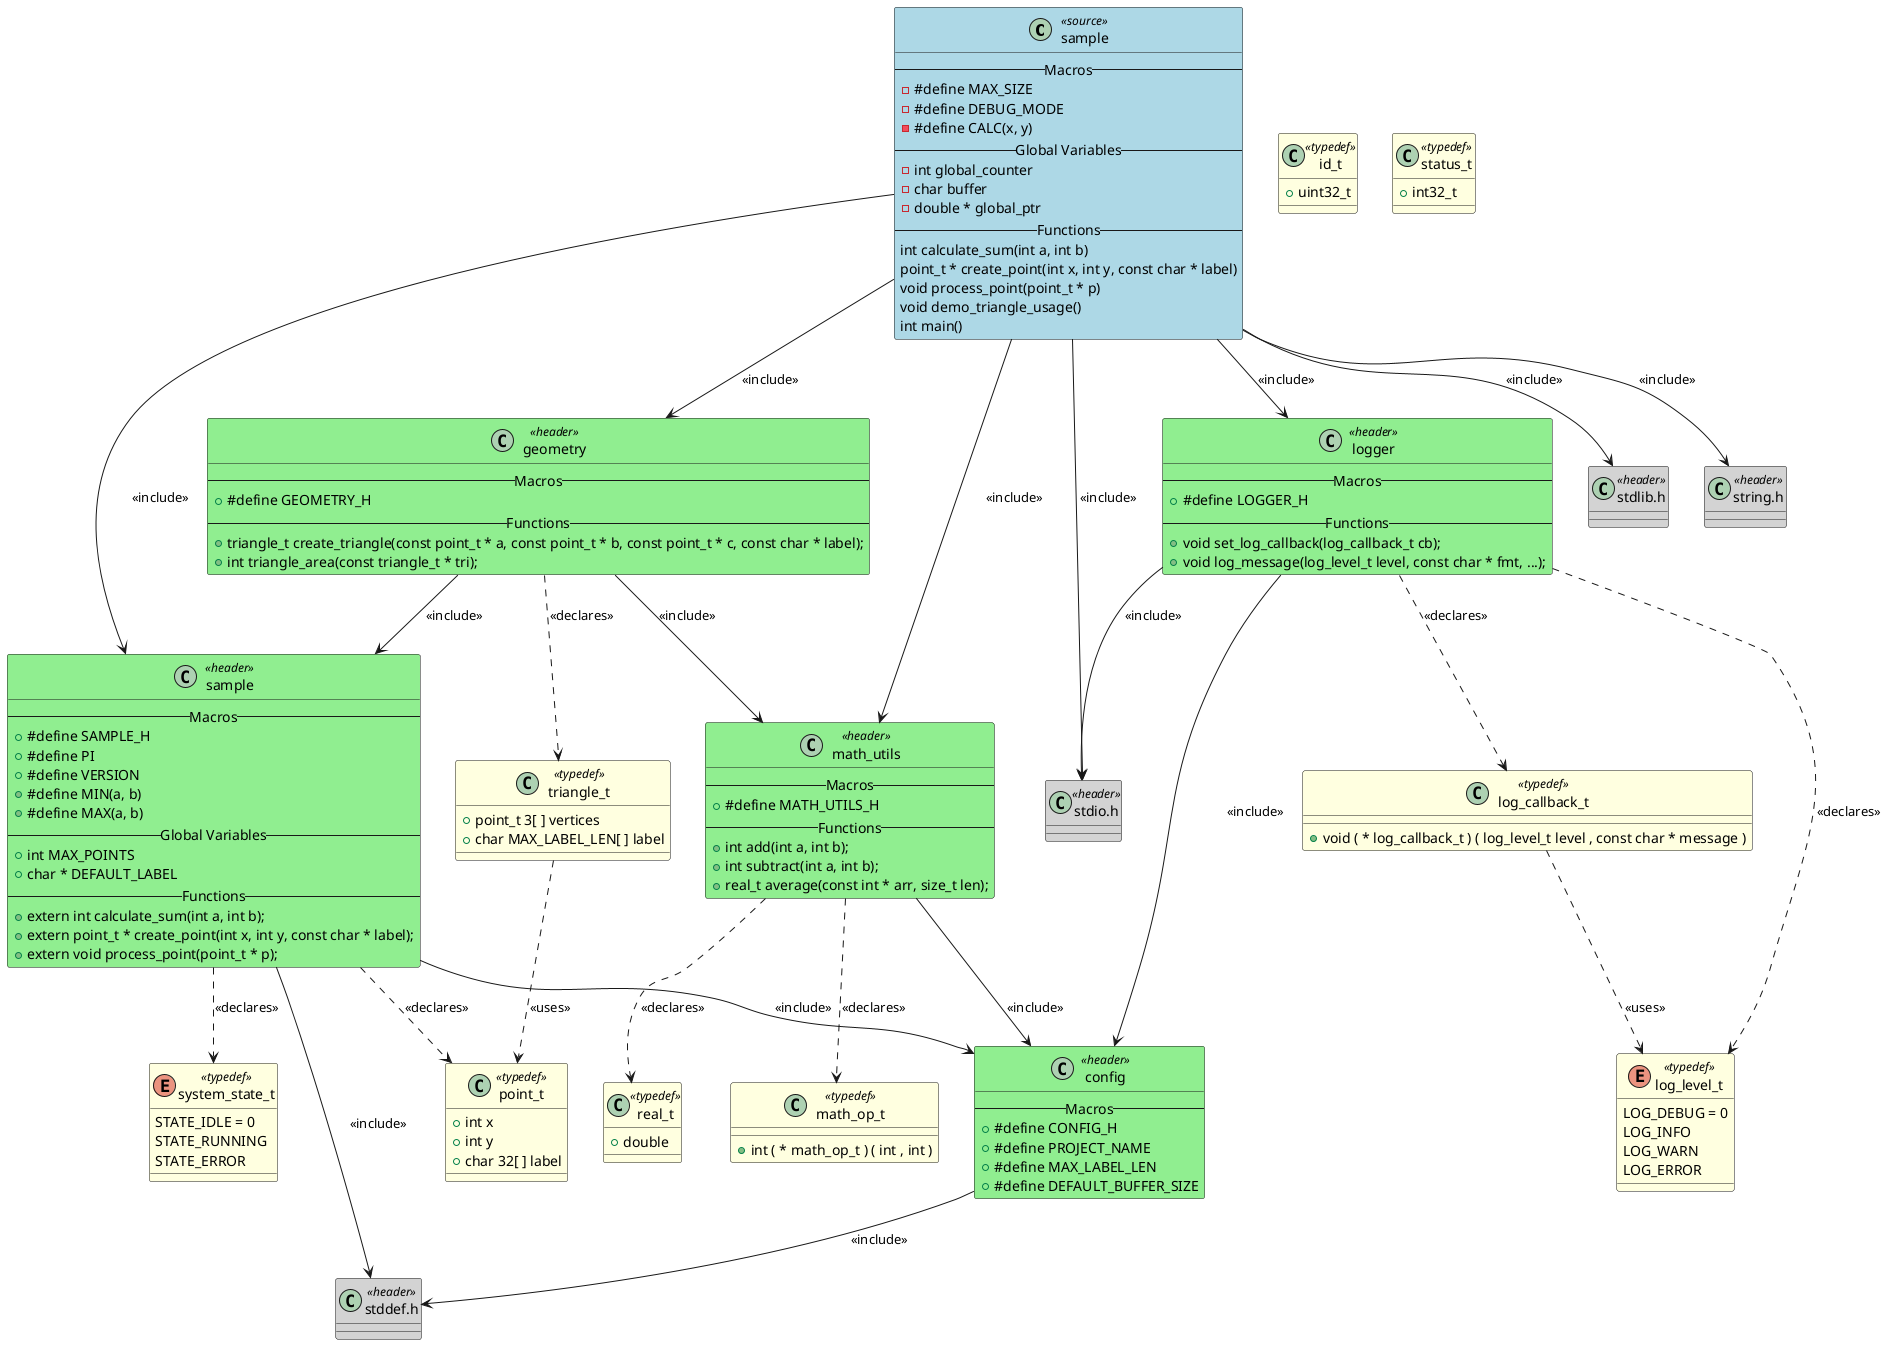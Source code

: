 @startuml sample

class "sample" as SAMPLE <<source>> #LightBlue
{
-- Macros --
- #define MAX_SIZE
- #define DEBUG_MODE
- #define CALC(x, y)
-- Global Variables --
- int global_counter
- char buffer
- double * global_ptr
-- Functions --
int calculate_sum(int a, int b)
point_t * create_point(int x, int y, const char * label)
void process_point(point_t * p)
void demo_triangle_usage()
int main()
}

class "stdio.h" as HEADER_STDIO <<header>> #LightGray
{
}

class "stdlib.h" as HEADER_STDLIB <<header>> #LightGray
{
}

class "string.h" as HEADER_STRING <<header>> #LightGray
{
}

class "sample" as HEADER_SAMPLE <<header>> #LightGreen
{
-- Macros --
+ #define SAMPLE_H
+ #define PI
+ #define VERSION
+ #define MIN(a, b)
+ #define MAX(a, b)
-- Global Variables --
+ int MAX_POINTS
+ char * DEFAULT_LABEL
-- Functions --
+ extern int calculate_sum(int a, int b);
+ extern point_t * create_point(int x, int y, const char * label);
+ extern void process_point(point_t * p);
}
class "math_utils" as HEADER_MATH_UTILS <<header>> #LightGreen
{
-- Macros --
+ #define MATH_UTILS_H
-- Functions --
+ int add(int a, int b);
+ int subtract(int a, int b);
+ real_t average(const int * arr, size_t len);
}
class "logger" as HEADER_LOGGER <<header>> #LightGreen
{
-- Macros --
+ #define LOGGER_H
-- Functions --
+ void set_log_callback(log_callback_t cb);
+ void log_message(log_level_t level, const char * fmt, ...);
}
class "geometry" as HEADER_GEOMETRY <<header>> #LightGreen
{
-- Macros --
+ #define GEOMETRY_H
-- Functions --
+ triangle_t create_triangle(const point_t * a, const point_t * b, const point_t * c, const char * label);
+ int triangle_area(const triangle_t * tri);
}
class "config" as HEADER_CONFIG <<header>> #LightGreen
{
-- Macros --
+ #define CONFIG_H
+ #define PROJECT_NAME
+ #define MAX_LABEL_LEN
+ #define DEFAULT_BUFFER_SIZE
}
class "stddef.h" as HEADER_STDDEF <<header>> #LightGray
{
}

class "point_t" as TYPEDEF_point_t <<typedef>> #LightYellow
{
+ int x
+ int y
+ char 32[ ] label
}

enum "system_state_t" as TYPEDEF_system_state_t <<typedef>> #LightYellow
{
STATE_IDLE = 0
STATE_RUNNING
STATE_ERROR
}

class "id_t" as TYPEDEF_id_t <<typedef>> #LightYellow
{
+ uint32_t
}

class "status_t" as TYPEDEF_status_t <<typedef>> #LightYellow
{
+ int32_t
}

class "triangle_t" as TYPEDEF_triangle_t <<typedef>> #LightYellow
{
+ point_t 3[ ] vertices
+ char MAX_LABEL_LEN[ ] label
}

enum "log_level_t" as TYPEDEF_log_level_t <<typedef>> #LightYellow
{
LOG_DEBUG = 0
LOG_INFO
LOG_WARN
LOG_ERROR
}

class "log_callback_t" as TYPEDEF_log_callback_t <<typedef>> #LightYellow
{
+ void ( * log_callback_t ) ( log_level_t level , const char * message )
}

class "real_t" as TYPEDEF_real_t <<typedef>> #LightYellow
{
+ double
}

class "math_op_t" as TYPEDEF_math_op_t <<typedef>> #LightYellow
{
+ int ( * math_op_t ) ( int , int )
}

SAMPLE --> HEADER_STDIO : <<include>>
SAMPLE --> HEADER_STDLIB : <<include>>
SAMPLE --> HEADER_STRING : <<include>>
SAMPLE --> HEADER_SAMPLE : <<include>>
SAMPLE --> HEADER_MATH_UTILS : <<include>>
SAMPLE --> HEADER_LOGGER : <<include>>
SAMPLE --> HEADER_GEOMETRY : <<include>>
HEADER_SAMPLE --> HEADER_STDDEF : <<include>>
HEADER_SAMPLE --> HEADER_CONFIG : <<include>>
HEADER_MATH_UTILS --> HEADER_CONFIG : <<include>>
HEADER_LOGGER --> HEADER_STDIO : <<include>>
HEADER_LOGGER --> HEADER_CONFIG : <<include>>
HEADER_GEOMETRY --> HEADER_SAMPLE : <<include>>
HEADER_GEOMETRY --> HEADER_MATH_UTILS : <<include>>
HEADER_CONFIG --> HEADER_STDDEF : <<include>>
HEADER_SAMPLE ..> TYPEDEF_point_t : <<declares>>
HEADER_SAMPLE ..> TYPEDEF_system_state_t : <<declares>>
HEADER_LOGGER ..> TYPEDEF_log_level_t : <<declares>>
HEADER_GEOMETRY ..> TYPEDEF_triangle_t : <<declares>>
TYPEDEF_triangle_t ..> TYPEDEF_point_t : <<uses>>
TYPEDEF_log_callback_t ..> TYPEDEF_log_level_t : <<uses>>
HEADER_MATH_UTILS ..> TYPEDEF_real_t : <<declares>>
HEADER_MATH_UTILS ..> TYPEDEF_math_op_t : <<declares>>
HEADER_LOGGER ..> TYPEDEF_log_callback_t : <<declares>>

@enduml